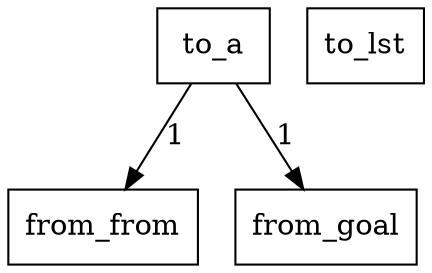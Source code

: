 digraph {
    graph [rankdir=TB
          ,bgcolor=transparent];
    node [shape=box
         ,fillcolor=white
         ,style=filled];
    0 [label=<from_from>];
    1 [label=<from_goal>];
    2 [label=<to_lst>];
    3 [label=<to_a>];
    3 -> 0 [label=1];
    3 -> 1 [label=1];
}